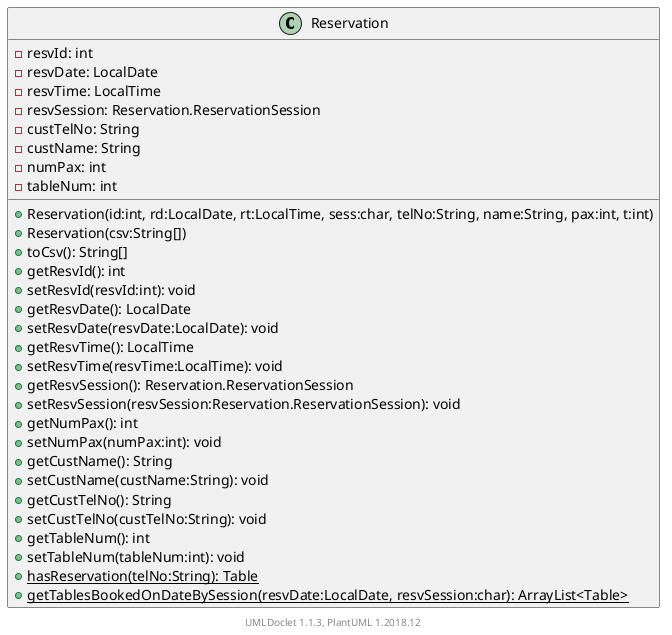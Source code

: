 @startuml

    class Reservation [[../sg/edu/ntu/scse/cz2002/features/Reservation.html]] {
        -resvId: int
        -resvDate: LocalDate
        -resvTime: LocalTime
        -resvSession: Reservation.ReservationSession
        -custTelNo: String
        -custName: String
        -numPax: int
        -tableNum: int
        +Reservation(id:int, rd:LocalDate, rt:LocalTime, sess:char, telNo:String, name:String, pax:int, t:int)
        +Reservation(csv:String[])
        +toCsv(): String[]
        +getResvId(): int
        +setResvId(resvId:int): void
        +getResvDate(): LocalDate
        +setResvDate(resvDate:LocalDate): void
        +getResvTime(): LocalTime
        +setResvTime(resvTime:LocalTime): void
        +getResvSession(): Reservation.ReservationSession
        +setResvSession(resvSession:Reservation.ReservationSession): void
        +getNumPax(): int
        +setNumPax(numPax:int): void
        +getCustName(): String
        +setCustName(custName:String): void
        +getCustTelNo(): String
        +setCustTelNo(custTelNo:String): void
        +getTableNum(): int
        +setTableNum(tableNum:int): void
        {static} +hasReservation(telNo:String): Table
        {static} +getTablesBookedOnDateBySession(resvDate:LocalDate, resvSession:char): ArrayList<Table>
    }


    center footer UMLDoclet 1.1.3, PlantUML 1.2018.12
@enduml
